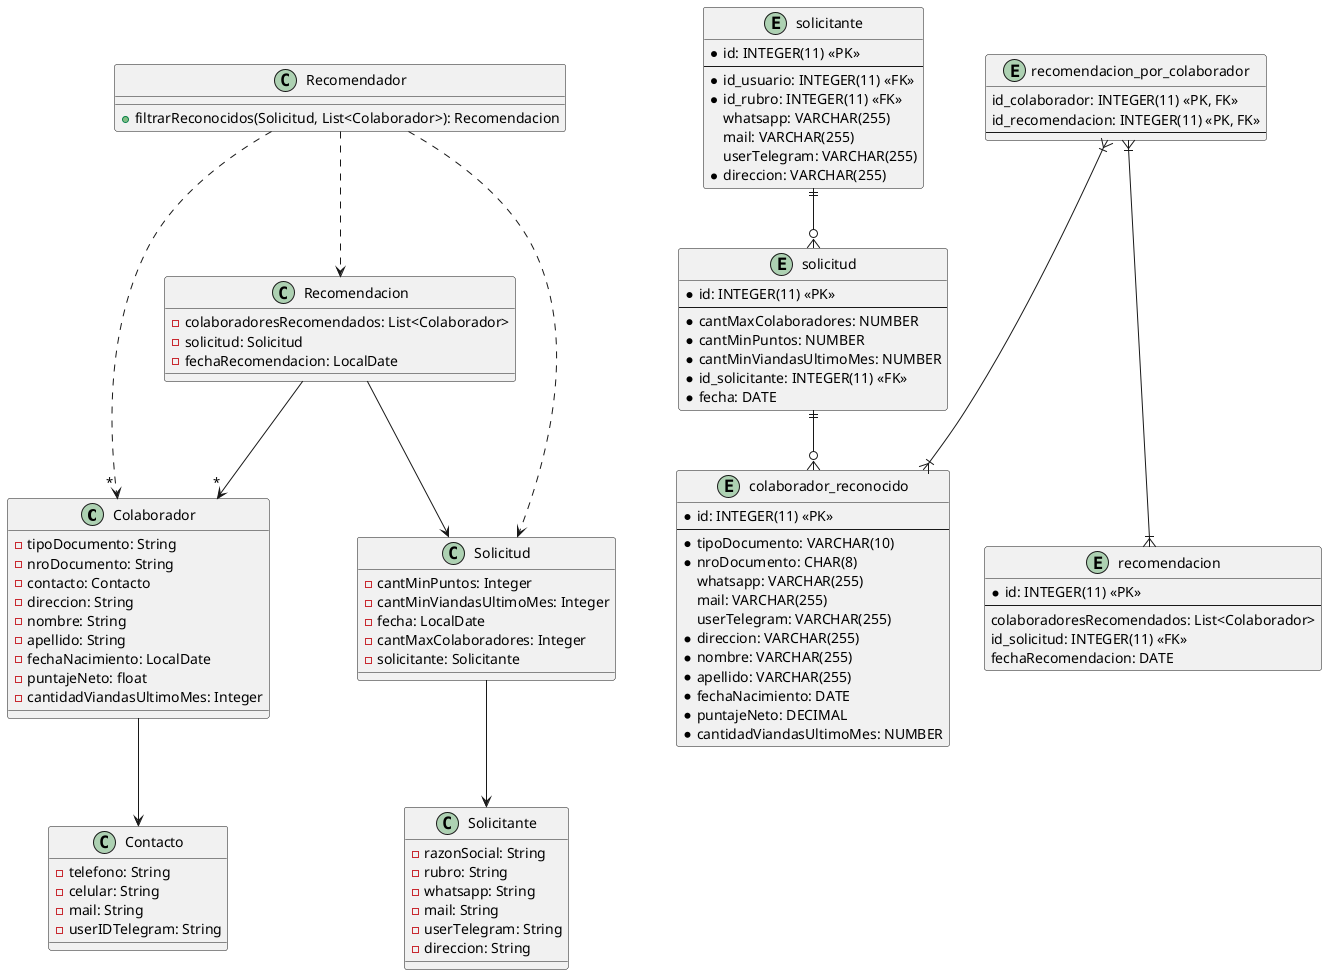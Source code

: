 @startuml diagramaDeClases

class Colaborador {
 - tipoDocumento: String
 - nroDocumento: String
 - contacto: Contacto
 - direccion: String
 - nombre: String
 - apellido: String
 - fechaNacimiento: LocalDate
 - puntajeNeto: float
 - cantidadViandasUltimoMes: Integer
}

class Contacto {
 - telefono: String
 - celular: String
 - mail: String
 - userIDTelegram: String
}

Colaborador --> Contacto

class Recomendador {
 + filtrarReconocidos(Solicitud, List<Colaborador>): Recomendacion
}

Recomendador ..> " * " Colaborador
Recomendador ..> Solicitud
Recomendador ..> Recomendacion

class Recomendacion {
 - colaboradoresRecomendados: List<Colaborador>
 - solicitud: Solicitud
 - fechaRecomendacion: LocalDate
}

Recomendacion --> Solicitud
Recomendacion --> " * " Colaborador

class Solicitud {
 - cantMinPuntos: Integer
 - cantMinViandasUltimoMes: Integer
 - fecha: LocalDate
 - cantMaxColaboradores: Integer
 - solicitante: Solicitante 
}

class Solicitante {
 - razonSocial: String
 - rubro: String
 - whatsapp: String
 - mail: String
 - userTelegram: String
 - direccion: String
}

Solicitud --> Solicitante

'-----------------------------------------------------------------------'

entity colaborador_reconocido {
 * id: INTEGER(11) <<PK>>
 --
 * tipoDocumento: VARCHAR(10)
 * nroDocumento: CHAR(8)
 whatsapp: VARCHAR(255)
 mail: VARCHAR(255)
 userTelegram: VARCHAR(255)
 * direccion: VARCHAR(255)
 * nombre: VARCHAR(255)
 * apellido: VARCHAR(255)
 * fechaNacimiento: DATE
 * puntajeNeto: DECIMAL
 * cantidadViandasUltimoMes: NUMBER
}

entity solicitud {
 * id: INTEGER(11) <<PK>>
 --
 * cantMaxColaboradores: NUMBER
 * cantMinPuntos: NUMBER
 * cantMinViandasUltimoMes: NUMBER
 * id_solicitante: INTEGER(11) <<FK>>
 * fecha: DATE
}

entity solicitante {
 * id: INTEGER(11) <<PK>>
 --
 * id_usuario: INTEGER(11) <<FK>>
 * id_rubro: INTEGER(11) <<FK>>
 whatsapp: VARCHAR(255)
 mail: VARCHAR(255)
 userTelegram: VARCHAR(255)
 * direccion: VARCHAR(255)
}

entity recomendacion {
 * id: INTEGER(11) <<PK>>
 --
 colaboradoresRecomendados: List<Colaborador>
 id_solicitud: INTEGER(11) <<FK>>
 fechaRecomendacion: DATE
}

entity recomendacion_por_colaborador {
    id_colaborador: INTEGER(11) <<PK, FK>> 
    id_recomendacion: INTEGER(11) <<PK, FK>> 
    --
}

recomendacion_por_colaborador }|---|{ colaborador_reconocido
recomendacion_por_colaborador }|---|{ recomendacion

solicitud   ||--o{ colaborador_reconocido
solicitante ||--o{ solicitud

@enduml